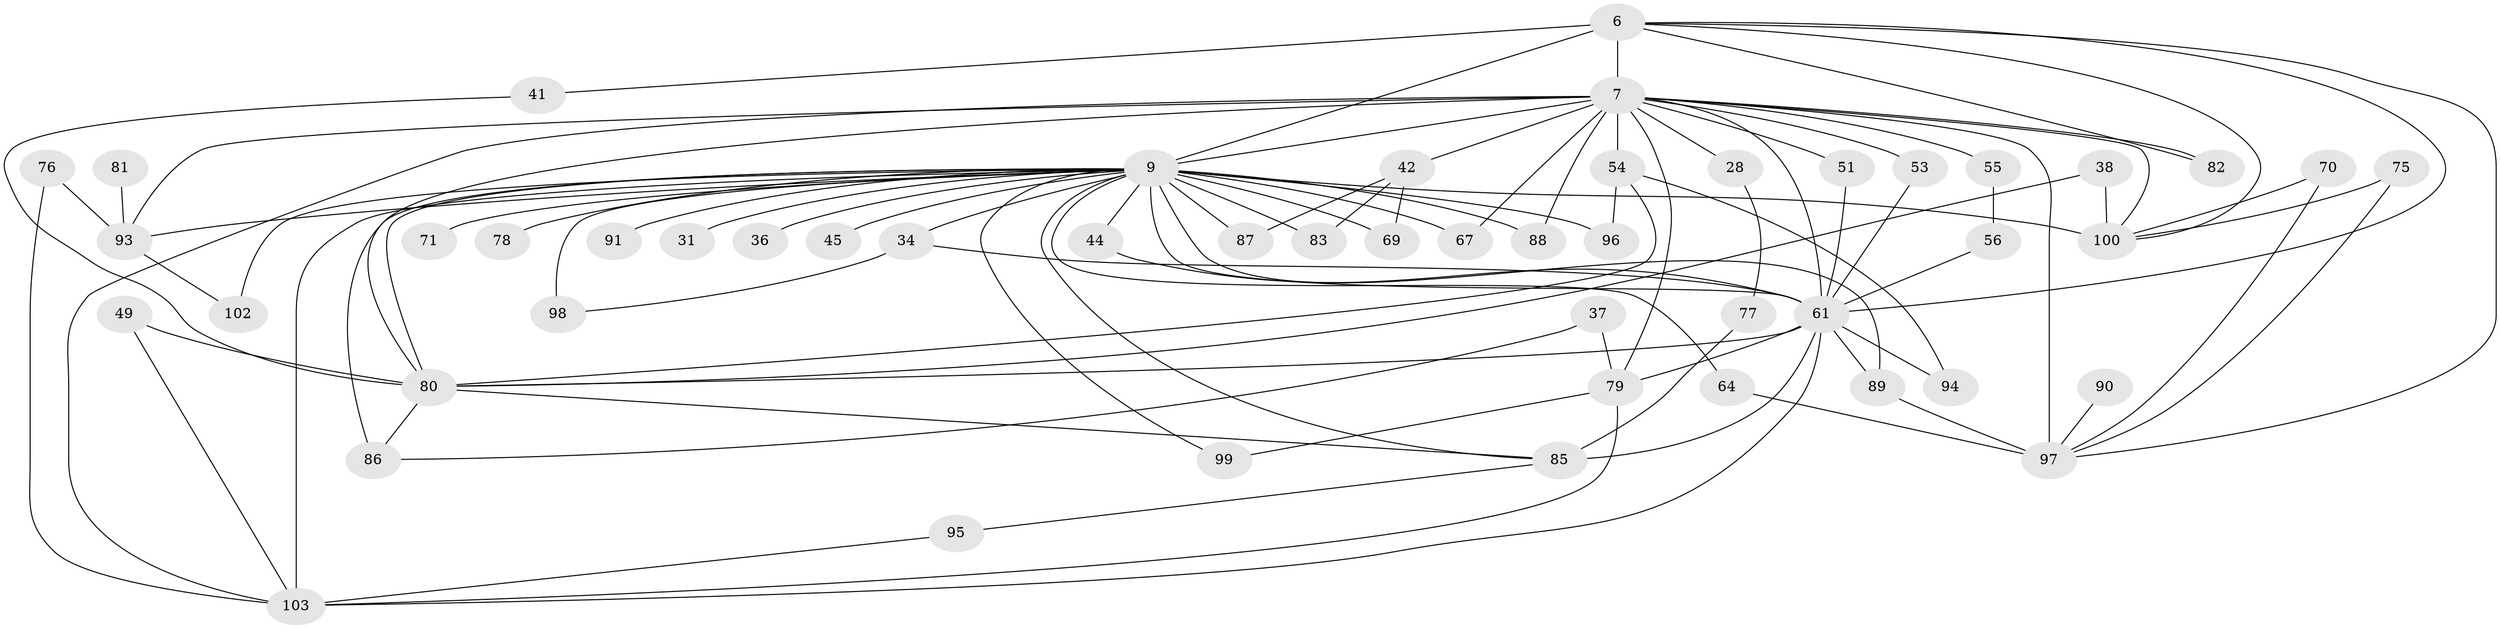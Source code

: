 // original degree distribution, {23: 0.009708737864077669, 12: 0.009708737864077669, 29: 0.009708737864077669, 22: 0.009708737864077669, 20: 0.019417475728155338, 11: 0.009708737864077669, 24: 0.009708737864077669, 16: 0.009708737864077669, 17: 0.009708737864077669, 3: 0.20388349514563106, 6: 0.02912621359223301, 5: 0.07766990291262135, 9: 0.009708737864077669, 4: 0.04854368932038835, 2: 0.5242718446601942, 10: 0.009708737864077669}
// Generated by graph-tools (version 1.1) at 2025/45/03/09/25 04:45:14]
// undirected, 51 vertices, 95 edges
graph export_dot {
graph [start="1"]
  node [color=gray90,style=filled];
  6 [super="+2"];
  7 [super="+4"];
  9 [super="+5+3"];
  28;
  31;
  34 [super="+15"];
  36;
  37;
  38;
  41;
  42 [super="+27"];
  44;
  45;
  49;
  51;
  53;
  54 [super="+24"];
  55;
  56;
  61 [super="+46+10"];
  64;
  67;
  69;
  70;
  71;
  75;
  76;
  77;
  78;
  79 [super="+47+72"];
  80 [super="+20+60+30"];
  81;
  82;
  83;
  85 [super="+35+39"];
  86 [super="+12+62"];
  87;
  88 [super="+11+63"];
  89 [super="+59"];
  90;
  91;
  93 [super="+40"];
  94;
  95;
  96 [super="+65"];
  97 [super="+50+92"];
  98 [super="+26+58"];
  99;
  100 [super="+21+19+74+22+84"];
  102;
  103 [super="+52+101"];
  6 -- 7 [weight=4];
  6 -- 9 [weight=8];
  6 -- 41;
  6 -- 82;
  6 -- 97;
  6 -- 100 [weight=2];
  6 -- 61 [weight=4];
  7 -- 9 [weight=8];
  7 -- 28 [weight=2];
  7 -- 42 [weight=3];
  7 -- 51;
  7 -- 54 [weight=2];
  7 -- 55 [weight=2];
  7 -- 67;
  7 -- 93 [weight=3];
  7 -- 82;
  7 -- 97 [weight=3];
  7 -- 53;
  7 -- 88 [weight=2];
  7 -- 61 [weight=5];
  7 -- 79 [weight=3];
  7 -- 80;
  7 -- 103;
  7 -- 100;
  9 -- 36 [weight=2];
  9 -- 61 [weight=9];
  9 -- 71 [weight=2];
  9 -- 83;
  9 -- 87;
  9 -- 91 [weight=2];
  9 -- 102;
  9 -- 64;
  9 -- 31 [weight=2];
  9 -- 96 [weight=2];
  9 -- 99;
  9 -- 88 [weight=3];
  9 -- 100 [weight=8];
  9 -- 89;
  9 -- 103 [weight=7];
  9 -- 80 [weight=2];
  9 -- 67;
  9 -- 69;
  9 -- 78 [weight=2];
  9 -- 85;
  9 -- 86 [weight=4];
  9 -- 93 [weight=2];
  9 -- 34 [weight=2];
  9 -- 98 [weight=3];
  9 -- 44;
  9 -- 45 [weight=2];
  28 -- 77;
  34 -- 61;
  34 -- 98 [weight=2];
  37 -- 86;
  37 -- 79;
  38 -- 100;
  38 -- 80;
  41 -- 80;
  42 -- 87;
  42 -- 83;
  42 -- 69;
  44 -- 61;
  49 -- 103;
  49 -- 80;
  51 -- 61;
  53 -- 61;
  54 -- 94;
  54 -- 96;
  54 -- 80;
  55 -- 56;
  56 -- 61;
  61 -- 80 [weight=2];
  61 -- 85 [weight=3];
  61 -- 89;
  61 -- 94;
  61 -- 103;
  61 -- 79;
  64 -- 97;
  70 -- 97;
  70 -- 100;
  75 -- 97;
  75 -- 100;
  76 -- 93;
  76 -- 103;
  77 -- 85;
  79 -- 99;
  79 -- 103;
  80 -- 86;
  80 -- 85;
  81 -- 93 [weight=2];
  85 -- 95;
  89 -- 97;
  90 -- 97;
  93 -- 102;
  95 -- 103;
}
